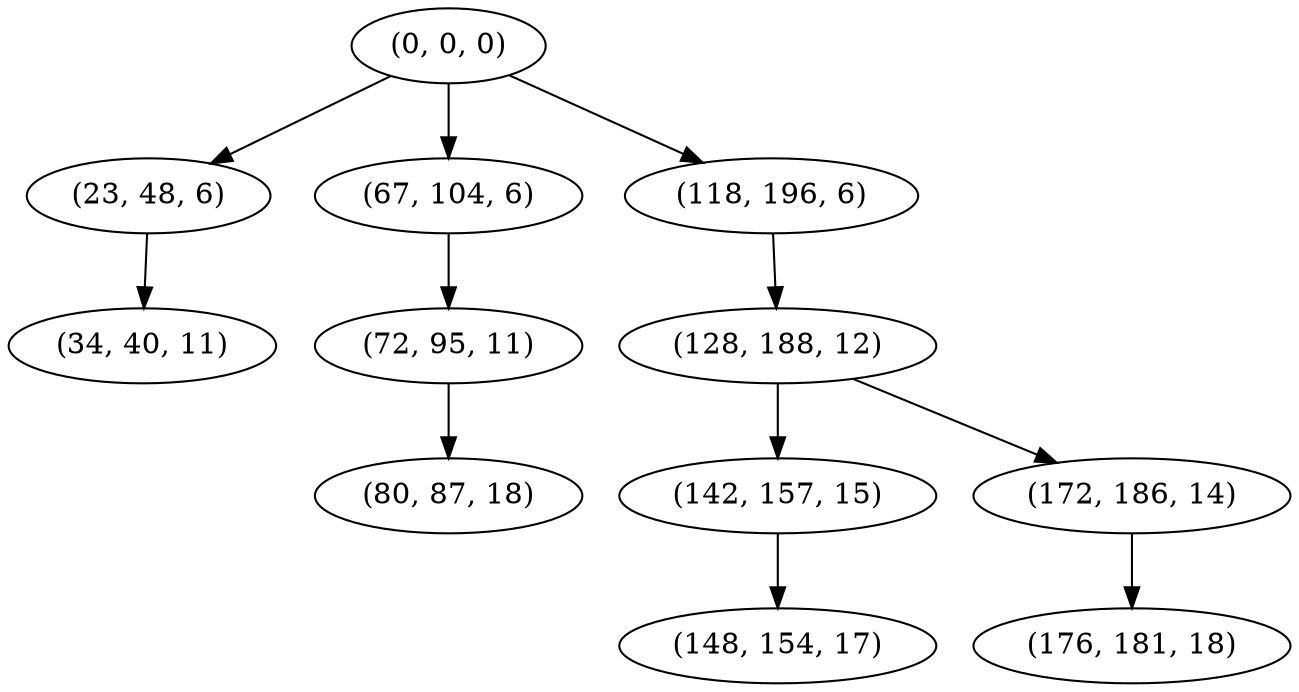 digraph tree {
    "(0, 0, 0)";
    "(23, 48, 6)";
    "(34, 40, 11)";
    "(67, 104, 6)";
    "(72, 95, 11)";
    "(80, 87, 18)";
    "(118, 196, 6)";
    "(128, 188, 12)";
    "(142, 157, 15)";
    "(148, 154, 17)";
    "(172, 186, 14)";
    "(176, 181, 18)";
    "(0, 0, 0)" -> "(23, 48, 6)";
    "(0, 0, 0)" -> "(67, 104, 6)";
    "(0, 0, 0)" -> "(118, 196, 6)";
    "(23, 48, 6)" -> "(34, 40, 11)";
    "(67, 104, 6)" -> "(72, 95, 11)";
    "(72, 95, 11)" -> "(80, 87, 18)";
    "(118, 196, 6)" -> "(128, 188, 12)";
    "(128, 188, 12)" -> "(142, 157, 15)";
    "(128, 188, 12)" -> "(172, 186, 14)";
    "(142, 157, 15)" -> "(148, 154, 17)";
    "(172, 186, 14)" -> "(176, 181, 18)";
}

